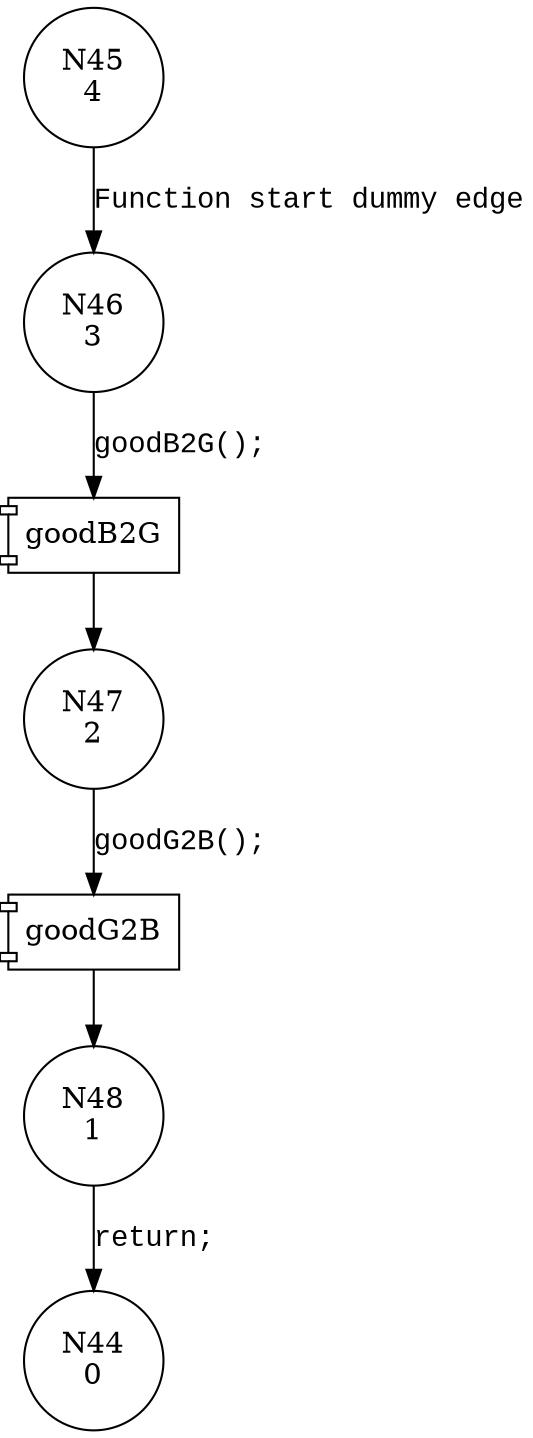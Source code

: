 digraph CWE126_Buffer_Overread__CWE129_fgets_41_good {
46 [shape="circle" label="N46\n3"]
47 [shape="circle" label="N47\n2"]
48 [shape="circle" label="N48\n1"]
45 [shape="circle" label="N45\n4"]
44 [shape="circle" label="N44\n0"]
100037 [shape="component" label="goodB2G"]
46 -> 100037 [label="goodB2G();" fontname="Courier New"]
100037 -> 47 [label="" fontname="Courier New"]
100038 [shape="component" label="goodG2B"]
47 -> 100038 [label="goodG2B();" fontname="Courier New"]
100038 -> 48 [label="" fontname="Courier New"]
45 -> 46 [label="Function start dummy edge" fontname="Courier New"]
48 -> 44 [label="return;" fontname="Courier New"]
}